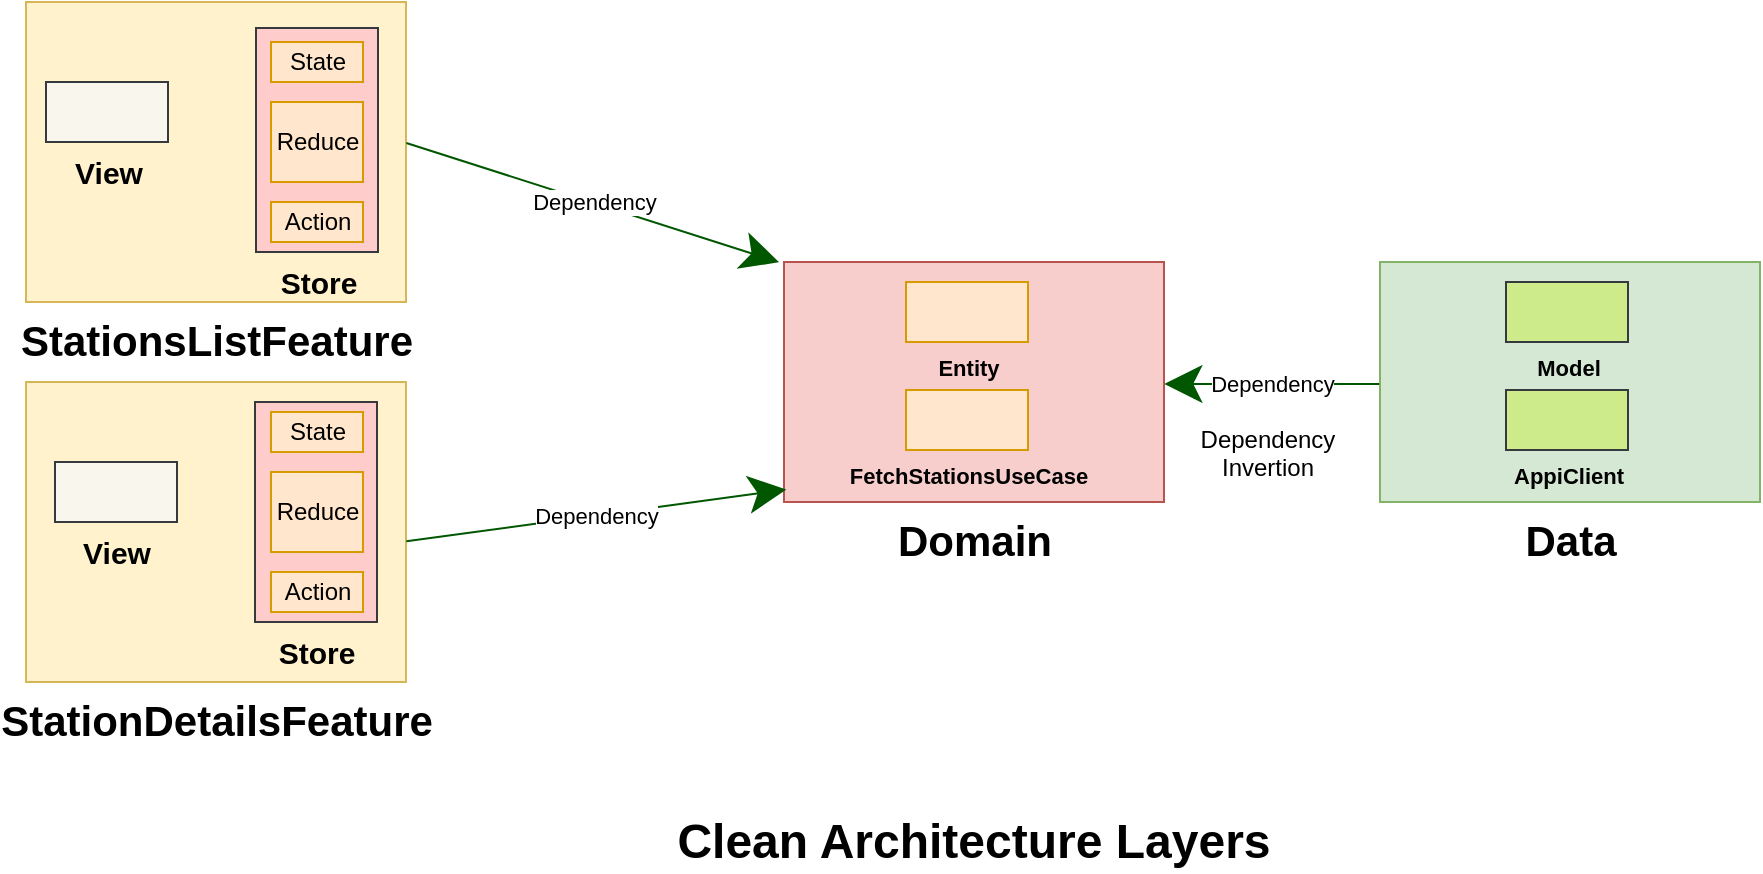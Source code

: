 <mxfile version="24.8.3">
  <diagram name="Page-1" id="Sx72gZ5RG_i1BnQMRzIq">
    <mxGraphModel dx="1907" dy="613" grid="1" gridSize="10" guides="1" tooltips="1" connect="1" arrows="1" fold="1" page="1" pageScale="1" pageWidth="827" pageHeight="1169" math="0" shadow="0">
      <root>
        <mxCell id="0" />
        <mxCell id="1" parent="0" />
        <mxCell id="J2F3tFub7HHDYsEKDTGd-2" value="&lt;font size=&quot;1&quot; style=&quot;&quot;&gt;&lt;b style=&quot;font-size: 21px;&quot;&gt;Domain&lt;/b&gt;&lt;/font&gt;" style="verticalLabelPosition=bottom;verticalAlign=top;html=1;shape=mxgraph.basic.rect;fillColor2=none;strokeWidth=1;size=20;indent=5;fillColor=#f8cecc;strokeColor=#b85450;" parent="1" vertex="1">
          <mxGeometry x="339" y="310" width="190" height="120" as="geometry" />
        </mxCell>
        <mxCell id="J2F3tFub7HHDYsEKDTGd-3" value="&lt;font size=&quot;1&quot; style=&quot;&quot;&gt;&lt;b style=&quot;font-size: 21px;&quot;&gt;Data&lt;/b&gt;&lt;/font&gt;" style="verticalLabelPosition=bottom;verticalAlign=top;html=1;shape=mxgraph.basic.rect;fillColor2=none;strokeWidth=1;size=20;indent=5;fillColor=#d5e8d4;strokeColor=#82b366;" parent="1" vertex="1">
          <mxGeometry x="637" y="310" width="190" height="120" as="geometry" />
        </mxCell>
        <mxCell id="J2F3tFub7HHDYsEKDTGd-4" value="&lt;font size=&quot;1&quot; style=&quot;&quot;&gt;&lt;b style=&quot;font-size: 21px;&quot;&gt;StationsListFeature&lt;/b&gt;&lt;/font&gt;" style="verticalLabelPosition=bottom;verticalAlign=top;html=1;shape=mxgraph.basic.rect;fillColor2=none;strokeWidth=1;size=20;indent=5;fillColor=#fff2cc;strokeColor=#d6b656;" parent="1" vertex="1">
          <mxGeometry x="-40" y="180" width="190" height="150" as="geometry" />
        </mxCell>
        <mxCell id="J2F3tFub7HHDYsEKDTGd-5" value="&lt;font style=&quot;font-size: 11px;&quot;&gt;&lt;b style=&quot;font-size: 11px;&quot;&gt;Entity&lt;/b&gt;&lt;/font&gt;" style="verticalLabelPosition=bottom;verticalAlign=top;html=1;shape=mxgraph.basic.rect;fillColor2=none;strokeWidth=1;size=20;indent=5;fontSize=11;fillColor=#ffe6cc;strokeColor=#d79b00;" parent="1" vertex="1">
          <mxGeometry x="400" y="320" width="61" height="30" as="geometry" />
        </mxCell>
        <mxCell id="J2F3tFub7HHDYsEKDTGd-6" value="&lt;font size=&quot;1&quot; style=&quot;&quot;&gt;&lt;b style=&quot;font-size: 21px;&quot;&gt;StationDetailsFeature&lt;/b&gt;&lt;/font&gt;" style="verticalLabelPosition=bottom;verticalAlign=top;html=1;shape=mxgraph.basic.rect;fillColor2=none;strokeWidth=1;size=20;indent=5;fillColor=#fff2cc;strokeColor=#d6b656;" parent="1" vertex="1">
          <mxGeometry x="-40" y="370" width="190" height="150" as="geometry" />
        </mxCell>
        <mxCell id="J2F3tFub7HHDYsEKDTGd-9" value="Dependency" style="endArrow=classic;endSize=16;endFill=1;html=1;rounded=0;exitX=1.001;exitY=0.531;exitDx=0;exitDy=0;exitPerimeter=0;entryX=0.006;entryY=0.948;entryDx=0;entryDy=0;entryPerimeter=0;fillColor=#008a00;strokeColor=#005700;" parent="1" source="J2F3tFub7HHDYsEKDTGd-6" target="J2F3tFub7HHDYsEKDTGd-2" edge="1">
          <mxGeometry width="160" relative="1" as="geometry">
            <mxPoint x="319" y="510" as="sourcePoint" />
            <mxPoint x="479" y="510" as="targetPoint" />
          </mxGeometry>
        </mxCell>
        <mxCell id="J2F3tFub7HHDYsEKDTGd-10" value="Dependency" style="endArrow=classic;endSize=16;endFill=1;html=1;rounded=0;exitX=1.001;exitY=0.47;exitDx=0;exitDy=0;exitPerimeter=0;entryX=-0.013;entryY=0.001;entryDx=0;entryDy=0;entryPerimeter=0;fillColor=#008a00;strokeColor=#005700;" parent="1" source="J2F3tFub7HHDYsEKDTGd-4" target="J2F3tFub7HHDYsEKDTGd-2" edge="1">
          <mxGeometry width="160" relative="1" as="geometry">
            <mxPoint x="250" y="474" as="sourcePoint" />
            <mxPoint x="330" y="320" as="targetPoint" />
          </mxGeometry>
        </mxCell>
        <mxCell id="J2F3tFub7HHDYsEKDTGd-11" value="Dependency" style="endArrow=classic;endSize=16;endFill=1;html=1;rounded=0;entryX=1.001;entryY=0.508;entryDx=0;entryDy=0;entryPerimeter=0;exitX=-0.002;exitY=0.508;exitDx=0;exitDy=0;exitPerimeter=0;fillColor=#008a00;strokeColor=#005700;" parent="1" source="J2F3tFub7HHDYsEKDTGd-3" target="J2F3tFub7HHDYsEKDTGd-2" edge="1">
          <mxGeometry width="160" relative="1" as="geometry">
            <mxPoint x="596" y="371" as="sourcePoint" />
            <mxPoint x="637" y="591" as="targetPoint" />
          </mxGeometry>
        </mxCell>
        <mxCell id="J2F3tFub7HHDYsEKDTGd-13" value="&lt;font size=&quot;1&quot; style=&quot;&quot;&gt;&lt;b style=&quot;font-size: 15px;&quot;&gt;View&lt;/b&gt;&lt;/font&gt;" style="verticalLabelPosition=bottom;verticalAlign=top;html=1;shape=mxgraph.basic.rect;fillColor2=none;strokeWidth=1;size=20;indent=5;fillColor=#f9f7ed;strokeColor=#36393d;" parent="1" vertex="1">
          <mxGeometry x="-30" y="220" width="61" height="30" as="geometry" />
        </mxCell>
        <mxCell id="J2F3tFub7HHDYsEKDTGd-14" value="&lt;span style=&quot;font-size: 15px;&quot;&gt;&lt;b&gt;Store&lt;/b&gt;&lt;/span&gt;" style="verticalLabelPosition=bottom;verticalAlign=top;html=1;shape=mxgraph.basic.rect;fillColor2=none;strokeWidth=1;size=20;indent=5;fillColor=#ffcccc;strokeColor=#36393d;" parent="1" vertex="1">
          <mxGeometry x="75" y="193" width="61" height="112" as="geometry" />
        </mxCell>
        <mxCell id="J2F3tFub7HHDYsEKDTGd-16" value="&lt;font size=&quot;1&quot; style=&quot;&quot;&gt;&lt;b style=&quot;font-size: 15px;&quot;&gt;View&lt;/b&gt;&lt;/font&gt;" style="verticalLabelPosition=bottom;verticalAlign=top;html=1;shape=mxgraph.basic.rect;fillColor2=none;strokeWidth=1;size=20;indent=5;fillColor=#f9f7ed;strokeColor=#36393d;" parent="1" vertex="1">
          <mxGeometry x="-25.5" y="410" width="61" height="30" as="geometry" />
        </mxCell>
        <mxCell id="J2F3tFub7HHDYsEKDTGd-17" value="&lt;span style=&quot;font-size: 15px;&quot;&gt;&lt;b&gt;Store&lt;/b&gt;&lt;/span&gt;" style="verticalLabelPosition=bottom;verticalAlign=top;html=1;shape=mxgraph.basic.rect;fillColor2=none;strokeWidth=1;size=20;indent=5;fillColor=#ffcccc;strokeColor=#36393d;" parent="1" vertex="1">
          <mxGeometry x="74.5" y="380" width="61" height="110" as="geometry" />
        </mxCell>
        <mxCell id="J2F3tFub7HHDYsEKDTGd-23" value="State" style="html=1;whiteSpace=wrap;fillColor=#ffe6cc;strokeColor=#d79b00;" parent="1" vertex="1">
          <mxGeometry x="82.5" y="385" width="46" height="20" as="geometry" />
        </mxCell>
        <mxCell id="J2F3tFub7HHDYsEKDTGd-24" value="Action" style="html=1;whiteSpace=wrap;fillColor=#ffe6cc;strokeColor=#d79b00;" parent="1" vertex="1">
          <mxGeometry x="82.5" y="465" width="46" height="20" as="geometry" />
        </mxCell>
        <mxCell id="J2F3tFub7HHDYsEKDTGd-25" value="Reduce" style="html=1;whiteSpace=wrap;fillColor=#ffe6cc;strokeColor=#d79b00;" parent="1" vertex="1">
          <mxGeometry x="82.5" y="415" width="46" height="40" as="geometry" />
        </mxCell>
        <mxCell id="J2F3tFub7HHDYsEKDTGd-26" value="State" style="html=1;whiteSpace=wrap;fillColor=#ffe6cc;strokeColor=#d79b00;" parent="1" vertex="1">
          <mxGeometry x="82.5" y="200" width="46" height="20" as="geometry" />
        </mxCell>
        <mxCell id="J2F3tFub7HHDYsEKDTGd-27" value="Action" style="html=1;whiteSpace=wrap;fillColor=#ffe6cc;strokeColor=#d79b00;" parent="1" vertex="1">
          <mxGeometry x="82.5" y="280" width="46" height="20" as="geometry" />
        </mxCell>
        <mxCell id="J2F3tFub7HHDYsEKDTGd-28" value="Reduce" style="html=1;whiteSpace=wrap;fillColor=#ffe6cc;strokeColor=#d79b00;" parent="1" vertex="1">
          <mxGeometry x="82.5" y="230" width="46" height="40" as="geometry" />
        </mxCell>
        <mxCell id="J2F3tFub7HHDYsEKDTGd-51" value="&lt;font style=&quot;font-size: 11px;&quot;&gt;&lt;b style=&quot;font-size: 11px;&quot;&gt;FetchStationsUseCase&lt;/b&gt;&lt;/font&gt;" style="verticalLabelPosition=bottom;verticalAlign=top;html=1;shape=mxgraph.basic.rect;fillColor2=none;strokeWidth=1;size=20;indent=5;fontSize=11;fillColor=#ffe6cc;strokeColor=#d79b00;" parent="1" vertex="1">
          <mxGeometry x="400" y="374" width="61" height="30" as="geometry" />
        </mxCell>
        <mxCell id="J2F3tFub7HHDYsEKDTGd-52" value="&lt;font style=&quot;font-size: 11px;&quot;&gt;&lt;b style=&quot;font-size: 11px;&quot;&gt;Model&lt;/b&gt;&lt;/font&gt;" style="verticalLabelPosition=bottom;verticalAlign=top;html=1;shape=mxgraph.basic.rect;fillColor2=none;strokeWidth=1;size=20;indent=5;fontSize=11;fillColor=#cdeb8b;strokeColor=#36393d;" parent="1" vertex="1">
          <mxGeometry x="700" y="320" width="61" height="30" as="geometry" />
        </mxCell>
        <mxCell id="J2F3tFub7HHDYsEKDTGd-53" value="&lt;font style=&quot;font-size: 11px;&quot;&gt;&lt;b style=&quot;font-size: 11px;&quot;&gt;AppiClient&lt;/b&gt;&lt;/font&gt;" style="verticalLabelPosition=bottom;verticalAlign=top;html=1;shape=mxgraph.basic.rect;fillColor2=none;strokeWidth=1;size=20;indent=5;fontSize=11;fillColor=#cdeb8b;strokeColor=#36393d;" parent="1" vertex="1">
          <mxGeometry x="700" y="374" width="61" height="30" as="geometry" />
        </mxCell>
        <mxCell id="J2F3tFub7HHDYsEKDTGd-54" value="Clean Architecture Layers" style="text;html=1;align=center;verticalAlign=middle;whiteSpace=wrap;rounded=0;fontStyle=1;fontSize=24;" parent="1" vertex="1">
          <mxGeometry x="259.25" y="585" width="349.5" height="30" as="geometry" />
        </mxCell>
        <mxCell id="J2F3tFub7HHDYsEKDTGd-55" value="Dependency Invertion" style="text;strokeColor=none;fillColor=none;spacingLeft=4;spacingRight=4;overflow=hidden;rotatable=0;points=[[0,0.5],[1,0.5]];portConstraint=eastwest;fontSize=12;whiteSpace=wrap;html=1;align=center;" parent="1" vertex="1">
          <mxGeometry x="531" y="385" width="100" height="30" as="geometry" />
        </mxCell>
      </root>
    </mxGraphModel>
  </diagram>
</mxfile>
